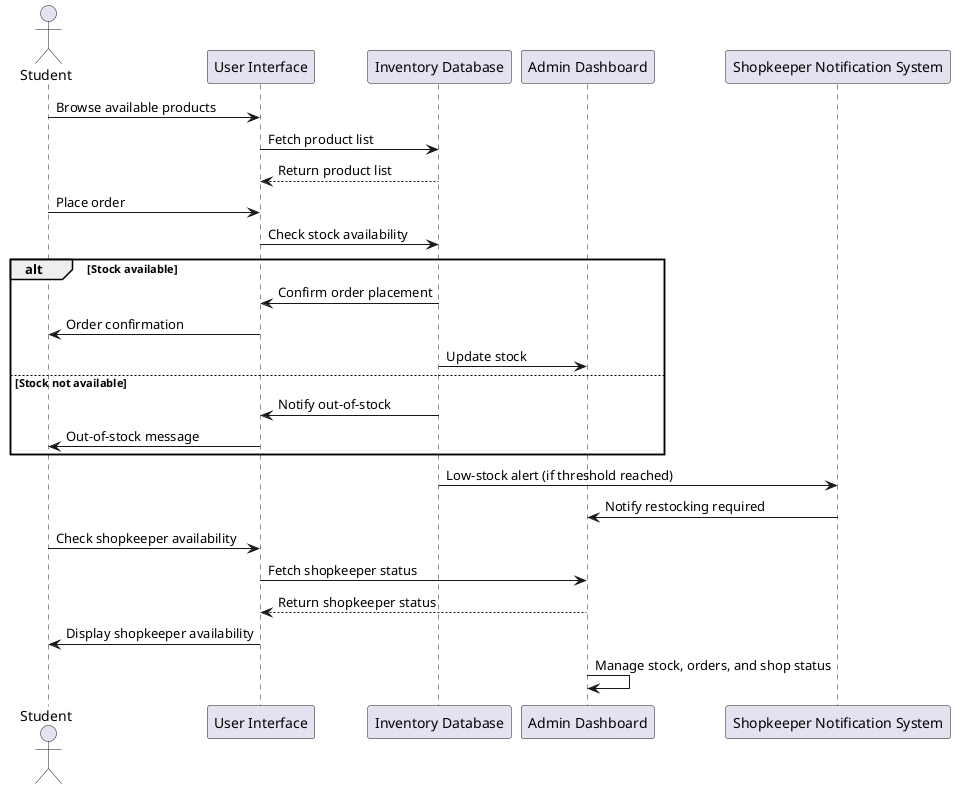 @startuml inventory_sequence
actor Student
participant "User Interface" as Portal
participant "Inventory Database" as Inventory
participant "Admin Dashboard" as Admin
participant "Shopkeeper Notification System" as Notification

Student -> Portal: Browse available products
Portal -> Inventory: Fetch product list
Inventory --> Portal: Return product list

Student -> Portal: Place order
Portal -> Inventory: Check stock availability
alt Stock available
    Inventory -> Portal: Confirm order placement
    Portal -> Student: Order confirmation
    Inventory -> Admin: Update stock
else Stock not available
    Inventory -> Portal: Notify out-of-stock
    Portal -> Student: Out-of-stock message
end

Inventory -> Notification: Low-stock alert (if threshold reached)
Notification -> Admin: Notify restocking required

Student -> Portal: Check shopkeeper availability
Portal -> Admin: Fetch shopkeeper status
Admin --> Portal: Return shopkeeper status
Portal -> Student: Display shopkeeper availability

Admin -> Admin: Manage stock, orders, and shop status
@enduml
